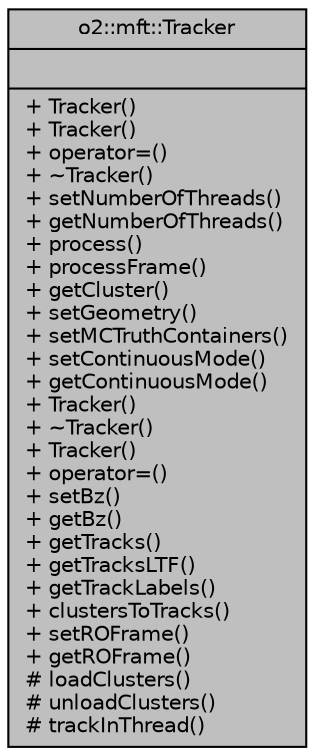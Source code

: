 digraph "o2::mft::Tracker"
{
 // INTERACTIVE_SVG=YES
  bgcolor="transparent";
  edge [fontname="Helvetica",fontsize="10",labelfontname="Helvetica",labelfontsize="10"];
  node [fontname="Helvetica",fontsize="10",shape=record];
  Node1 [label="{o2::mft::Tracker\n||+ Tracker()\l+ Tracker()\l+ operator=()\l+ ~Tracker()\l+ setNumberOfThreads()\l+ getNumberOfThreads()\l+ process()\l+ processFrame()\l+ getCluster()\l+ setGeometry()\l+ setMCTruthContainers()\l+ setContinuousMode()\l+ getContinuousMode()\l+ Tracker()\l+ ~Tracker()\l+ Tracker()\l+ operator=()\l+ setBz()\l+ getBz()\l+ getTracks()\l+ getTracksLTF()\l+ getTrackLabels()\l+ clustersToTracks()\l+ setROFrame()\l+ getROFrame()\l# loadClusters()\l# unloadClusters()\l# trackInThread()\l}",height=0.2,width=0.4,color="black", fillcolor="grey75", style="filled", fontcolor="black"];
}

